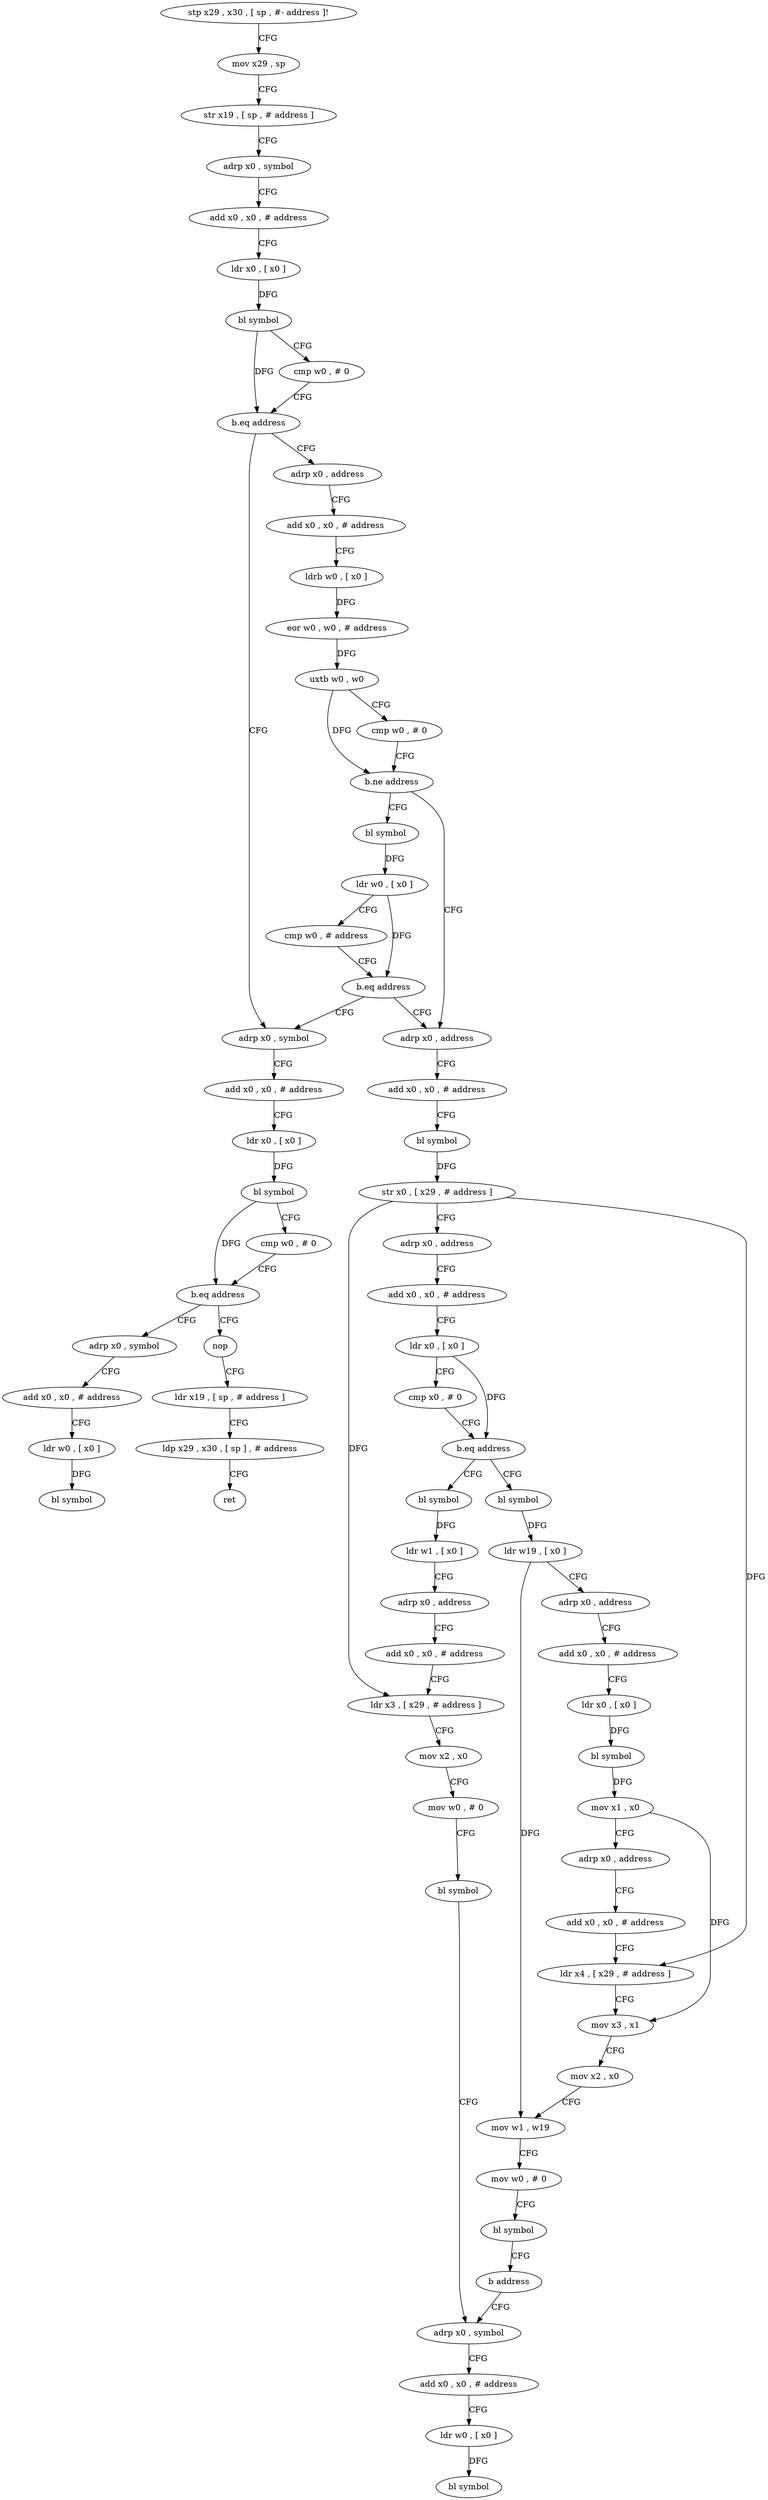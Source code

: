 digraph "func" {
"4299380" [label = "stp x29 , x30 , [ sp , #- address ]!" ]
"4299384" [label = "mov x29 , sp" ]
"4299388" [label = "str x19 , [ sp , # address ]" ]
"4299392" [label = "adrp x0 , symbol" ]
"4299396" [label = "add x0 , x0 , # address" ]
"4299400" [label = "ldr x0 , [ x0 ]" ]
"4299404" [label = "bl symbol" ]
"4299408" [label = "cmp w0 , # 0" ]
"4299412" [label = "b.eq address" ]
"4299608" [label = "adrp x0 , symbol" ]
"4299416" [label = "adrp x0 , address" ]
"4299612" [label = "add x0 , x0 , # address" ]
"4299616" [label = "ldr x0 , [ x0 ]" ]
"4299620" [label = "bl symbol" ]
"4299624" [label = "cmp w0 , # 0" ]
"4299628" [label = "b.eq address" ]
"4299648" [label = "nop" ]
"4299632" [label = "adrp x0 , symbol" ]
"4299420" [label = "add x0 , x0 , # address" ]
"4299424" [label = "ldrb w0 , [ x0 ]" ]
"4299428" [label = "eor w0 , w0 , # address" ]
"4299432" [label = "uxtb w0 , w0" ]
"4299436" [label = "cmp w0 , # 0" ]
"4299440" [label = "b.ne address" ]
"4299460" [label = "adrp x0 , address" ]
"4299444" [label = "bl symbol" ]
"4299652" [label = "ldr x19 , [ sp , # address ]" ]
"4299656" [label = "ldp x29 , x30 , [ sp ] , # address" ]
"4299660" [label = "ret" ]
"4299636" [label = "add x0 , x0 , # address" ]
"4299640" [label = "ldr w0 , [ x0 ]" ]
"4299644" [label = "bl symbol" ]
"4299464" [label = "add x0 , x0 , # address" ]
"4299468" [label = "bl symbol" ]
"4299472" [label = "str x0 , [ x29 , # address ]" ]
"4299476" [label = "adrp x0 , address" ]
"4299480" [label = "add x0 , x0 , # address" ]
"4299484" [label = "ldr x0 , [ x0 ]" ]
"4299488" [label = "cmp x0 , # 0" ]
"4299492" [label = "b.eq address" ]
"4299560" [label = "bl symbol" ]
"4299496" [label = "bl symbol" ]
"4299448" [label = "ldr w0 , [ x0 ]" ]
"4299452" [label = "cmp w0 , # address" ]
"4299456" [label = "b.eq address" ]
"4299564" [label = "ldr w1 , [ x0 ]" ]
"4299568" [label = "adrp x0 , address" ]
"4299572" [label = "add x0 , x0 , # address" ]
"4299576" [label = "ldr x3 , [ x29 , # address ]" ]
"4299580" [label = "mov x2 , x0" ]
"4299584" [label = "mov w0 , # 0" ]
"4299588" [label = "bl symbol" ]
"4299592" [label = "adrp x0 , symbol" ]
"4299500" [label = "ldr w19 , [ x0 ]" ]
"4299504" [label = "adrp x0 , address" ]
"4299508" [label = "add x0 , x0 , # address" ]
"4299512" [label = "ldr x0 , [ x0 ]" ]
"4299516" [label = "bl symbol" ]
"4299520" [label = "mov x1 , x0" ]
"4299524" [label = "adrp x0 , address" ]
"4299528" [label = "add x0 , x0 , # address" ]
"4299532" [label = "ldr x4 , [ x29 , # address ]" ]
"4299536" [label = "mov x3 , x1" ]
"4299540" [label = "mov x2 , x0" ]
"4299544" [label = "mov w1 , w19" ]
"4299548" [label = "mov w0 , # 0" ]
"4299552" [label = "bl symbol" ]
"4299556" [label = "b address" ]
"4299596" [label = "add x0 , x0 , # address" ]
"4299600" [label = "ldr w0 , [ x0 ]" ]
"4299604" [label = "bl symbol" ]
"4299380" -> "4299384" [ label = "CFG" ]
"4299384" -> "4299388" [ label = "CFG" ]
"4299388" -> "4299392" [ label = "CFG" ]
"4299392" -> "4299396" [ label = "CFG" ]
"4299396" -> "4299400" [ label = "CFG" ]
"4299400" -> "4299404" [ label = "DFG" ]
"4299404" -> "4299408" [ label = "CFG" ]
"4299404" -> "4299412" [ label = "DFG" ]
"4299408" -> "4299412" [ label = "CFG" ]
"4299412" -> "4299608" [ label = "CFG" ]
"4299412" -> "4299416" [ label = "CFG" ]
"4299608" -> "4299612" [ label = "CFG" ]
"4299416" -> "4299420" [ label = "CFG" ]
"4299612" -> "4299616" [ label = "CFG" ]
"4299616" -> "4299620" [ label = "DFG" ]
"4299620" -> "4299624" [ label = "CFG" ]
"4299620" -> "4299628" [ label = "DFG" ]
"4299624" -> "4299628" [ label = "CFG" ]
"4299628" -> "4299648" [ label = "CFG" ]
"4299628" -> "4299632" [ label = "CFG" ]
"4299648" -> "4299652" [ label = "CFG" ]
"4299632" -> "4299636" [ label = "CFG" ]
"4299420" -> "4299424" [ label = "CFG" ]
"4299424" -> "4299428" [ label = "DFG" ]
"4299428" -> "4299432" [ label = "DFG" ]
"4299432" -> "4299436" [ label = "CFG" ]
"4299432" -> "4299440" [ label = "DFG" ]
"4299436" -> "4299440" [ label = "CFG" ]
"4299440" -> "4299460" [ label = "CFG" ]
"4299440" -> "4299444" [ label = "CFG" ]
"4299460" -> "4299464" [ label = "CFG" ]
"4299444" -> "4299448" [ label = "DFG" ]
"4299652" -> "4299656" [ label = "CFG" ]
"4299656" -> "4299660" [ label = "CFG" ]
"4299636" -> "4299640" [ label = "CFG" ]
"4299640" -> "4299644" [ label = "DFG" ]
"4299464" -> "4299468" [ label = "CFG" ]
"4299468" -> "4299472" [ label = "DFG" ]
"4299472" -> "4299476" [ label = "CFG" ]
"4299472" -> "4299576" [ label = "DFG" ]
"4299472" -> "4299532" [ label = "DFG" ]
"4299476" -> "4299480" [ label = "CFG" ]
"4299480" -> "4299484" [ label = "CFG" ]
"4299484" -> "4299488" [ label = "CFG" ]
"4299484" -> "4299492" [ label = "DFG" ]
"4299488" -> "4299492" [ label = "CFG" ]
"4299492" -> "4299560" [ label = "CFG" ]
"4299492" -> "4299496" [ label = "CFG" ]
"4299560" -> "4299564" [ label = "DFG" ]
"4299496" -> "4299500" [ label = "DFG" ]
"4299448" -> "4299452" [ label = "CFG" ]
"4299448" -> "4299456" [ label = "DFG" ]
"4299452" -> "4299456" [ label = "CFG" ]
"4299456" -> "4299608" [ label = "CFG" ]
"4299456" -> "4299460" [ label = "CFG" ]
"4299564" -> "4299568" [ label = "CFG" ]
"4299568" -> "4299572" [ label = "CFG" ]
"4299572" -> "4299576" [ label = "CFG" ]
"4299576" -> "4299580" [ label = "CFG" ]
"4299580" -> "4299584" [ label = "CFG" ]
"4299584" -> "4299588" [ label = "CFG" ]
"4299588" -> "4299592" [ label = "CFG" ]
"4299592" -> "4299596" [ label = "CFG" ]
"4299500" -> "4299504" [ label = "CFG" ]
"4299500" -> "4299544" [ label = "DFG" ]
"4299504" -> "4299508" [ label = "CFG" ]
"4299508" -> "4299512" [ label = "CFG" ]
"4299512" -> "4299516" [ label = "DFG" ]
"4299516" -> "4299520" [ label = "DFG" ]
"4299520" -> "4299524" [ label = "CFG" ]
"4299520" -> "4299536" [ label = "DFG" ]
"4299524" -> "4299528" [ label = "CFG" ]
"4299528" -> "4299532" [ label = "CFG" ]
"4299532" -> "4299536" [ label = "CFG" ]
"4299536" -> "4299540" [ label = "CFG" ]
"4299540" -> "4299544" [ label = "CFG" ]
"4299544" -> "4299548" [ label = "CFG" ]
"4299548" -> "4299552" [ label = "CFG" ]
"4299552" -> "4299556" [ label = "CFG" ]
"4299556" -> "4299592" [ label = "CFG" ]
"4299596" -> "4299600" [ label = "CFG" ]
"4299600" -> "4299604" [ label = "DFG" ]
}
